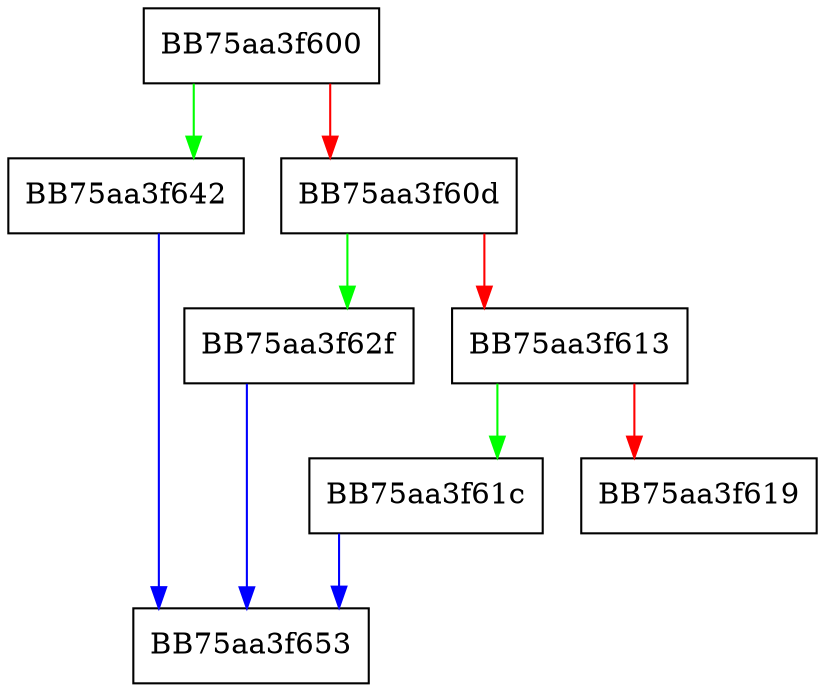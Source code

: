 digraph getLazyPropNames {
  node [shape="box"];
  graph [splines=ortho];
  BB75aa3f600 -> BB75aa3f642 [color="green"];
  BB75aa3f600 -> BB75aa3f60d [color="red"];
  BB75aa3f60d -> BB75aa3f62f [color="green"];
  BB75aa3f60d -> BB75aa3f613 [color="red"];
  BB75aa3f613 -> BB75aa3f61c [color="green"];
  BB75aa3f613 -> BB75aa3f619 [color="red"];
  BB75aa3f61c -> BB75aa3f653 [color="blue"];
  BB75aa3f62f -> BB75aa3f653 [color="blue"];
  BB75aa3f642 -> BB75aa3f653 [color="blue"];
}